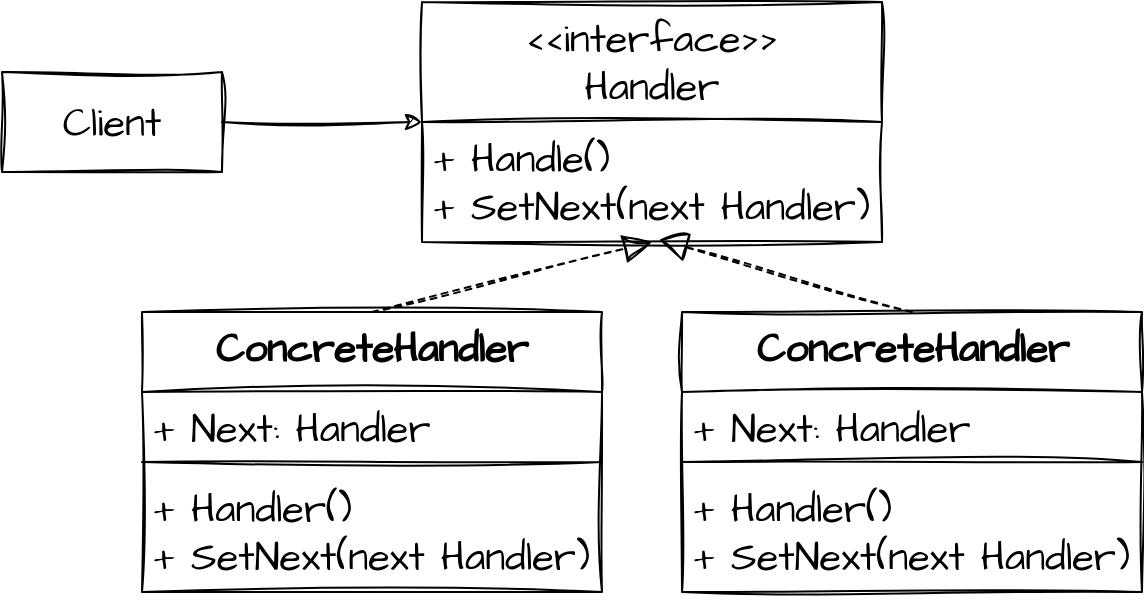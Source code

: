 <mxfile version="21.6.1" type="device">
  <diagram id="C5RBs43oDa-KdzZeNtuy" name="Page-1">
    <mxGraphModel dx="1358" dy="963" grid="1" gridSize="10" guides="1" tooltips="1" connect="1" arrows="1" fold="1" page="1" pageScale="1" pageWidth="827" pageHeight="1169" math="0" shadow="0">
      <root>
        <mxCell id="WIyWlLk6GJQsqaUBKTNV-0" />
        <mxCell id="WIyWlLk6GJQsqaUBKTNV-1" parent="WIyWlLk6GJQsqaUBKTNV-0" />
        <mxCell id="NdyTXpOgFRjTlOHFECdC-1" value="&amp;lt;&amp;lt;interface&amp;gt;&amp;gt;&lt;br&gt;Handler" style="swimlane;fontStyle=0;childLayout=stackLayout;horizontal=1;startSize=60;fillColor=none;horizontalStack=0;resizeParent=1;resizeParentMax=0;resizeLast=0;collapsible=1;marginBottom=0;whiteSpace=wrap;html=1;sketch=1;hachureGap=4;jiggle=2;curveFitting=1;fontFamily=Architects Daughter;fontSource=https%3A%2F%2Ffonts.googleapis.com%2Fcss%3Ffamily%3DArchitects%2BDaughter;fontSize=20;rounded=0;swimlaneLine=1;glass=0;shadow=0;" vertex="1" parent="WIyWlLk6GJQsqaUBKTNV-1">
          <mxGeometry x="350" y="215" width="230" height="120" as="geometry" />
        </mxCell>
        <mxCell id="NdyTXpOgFRjTlOHFECdC-2" value="+ Handle()&lt;br&gt;+ SetNext(next Handler)" style="text;strokeColor=none;fillColor=none;align=left;verticalAlign=top;spacingLeft=4;spacingRight=4;overflow=hidden;rotatable=0;points=[[0,0.5],[1,0.5]];portConstraint=eastwest;whiteSpace=wrap;html=1;fontSize=20;fontFamily=Architects Daughter;rounded=1;sketch=1;curveFitting=1;jiggle=2;glass=0;" vertex="1" parent="NdyTXpOgFRjTlOHFECdC-1">
          <mxGeometry y="60" width="230" height="60" as="geometry" />
        </mxCell>
        <mxCell id="NdyTXpOgFRjTlOHFECdC-22" value="ConcreteHandler" style="swimlane;fontStyle=1;align=center;verticalAlign=top;childLayout=stackLayout;horizontal=1;startSize=40;horizontalStack=0;resizeParent=1;resizeParentMax=0;resizeLast=0;collapsible=1;marginBottom=0;html=1;sketch=1;hachureGap=4;jiggle=2;curveFitting=1;fontFamily=Architects Daughter;fontSource=https%3A%2F%2Ffonts.googleapis.com%2Fcss%3Ffamily%3DArchitects%2BDaughter;fontSize=20;" vertex="1" parent="WIyWlLk6GJQsqaUBKTNV-1">
          <mxGeometry x="480" y="370" width="230" height="140" as="geometry" />
        </mxCell>
        <mxCell id="NdyTXpOgFRjTlOHFECdC-23" value="+ Next: Handler" style="text;strokeColor=none;fillColor=none;align=left;verticalAlign=top;spacingLeft=4;spacingRight=4;overflow=hidden;rotatable=0;points=[[0,0.5],[1,0.5]];portConstraint=eastwest;whiteSpace=wrap;html=1;fontSize=20;fontFamily=Architects Daughter;" vertex="1" parent="NdyTXpOgFRjTlOHFECdC-22">
          <mxGeometry y="40" width="230" height="30" as="geometry" />
        </mxCell>
        <mxCell id="NdyTXpOgFRjTlOHFECdC-24" value="" style="line;strokeWidth=1;fillColor=none;align=left;verticalAlign=middle;spacingTop=-1;spacingLeft=3;spacingRight=3;rotatable=0;labelPosition=right;points=[];portConstraint=eastwest;strokeColor=inherit;sketch=1;hachureGap=4;jiggle=2;curveFitting=1;fontFamily=Architects Daughter;fontSource=https%3A%2F%2Ffonts.googleapis.com%2Fcss%3Ffamily%3DArchitects%2BDaughter;fontSize=20;" vertex="1" parent="NdyTXpOgFRjTlOHFECdC-22">
          <mxGeometry y="70" width="230" height="10" as="geometry" />
        </mxCell>
        <mxCell id="NdyTXpOgFRjTlOHFECdC-25" value="+ Handler()&lt;br&gt;+ SetNext(next Handler)" style="text;strokeColor=none;fillColor=none;align=left;verticalAlign=top;spacingLeft=4;spacingRight=4;overflow=hidden;rotatable=0;points=[[0,0.5],[1,0.5]];portConstraint=eastwest;whiteSpace=wrap;html=1;fontSize=20;fontFamily=Architects Daughter;" vertex="1" parent="NdyTXpOgFRjTlOHFECdC-22">
          <mxGeometry y="80" width="230" height="60" as="geometry" />
        </mxCell>
        <mxCell id="NdyTXpOgFRjTlOHFECdC-30" style="edgeStyle=orthogonalEdgeStyle;rounded=0;sketch=1;hachureGap=4;jiggle=2;curveFitting=1;orthogonalLoop=1;jettySize=auto;html=1;entryX=0;entryY=0.5;entryDx=0;entryDy=0;fontFamily=Architects Daughter;fontSource=https%3A%2F%2Ffonts.googleapis.com%2Fcss%3Ffamily%3DArchitects%2BDaughter;fontSize=16;" edge="1" parent="WIyWlLk6GJQsqaUBKTNV-1" source="NdyTXpOgFRjTlOHFECdC-26" target="NdyTXpOgFRjTlOHFECdC-1">
          <mxGeometry relative="1" as="geometry" />
        </mxCell>
        <mxCell id="NdyTXpOgFRjTlOHFECdC-26" value="Client" style="html=1;whiteSpace=wrap;sketch=1;hachureGap=4;jiggle=2;curveFitting=1;fontFamily=Architects Daughter;fontSource=https%3A%2F%2Ffonts.googleapis.com%2Fcss%3Ffamily%3DArchitects%2BDaughter;fontSize=20;" vertex="1" parent="WIyWlLk6GJQsqaUBKTNV-1">
          <mxGeometry x="140" y="250" width="110" height="50" as="geometry" />
        </mxCell>
        <mxCell id="NdyTXpOgFRjTlOHFECdC-17" value="ConcreteHandler" style="swimlane;fontStyle=1;align=center;verticalAlign=top;childLayout=stackLayout;horizontal=1;startSize=40;horizontalStack=0;resizeParent=1;resizeParentMax=0;resizeLast=0;collapsible=1;marginBottom=0;whiteSpace=wrap;html=1;sketch=1;hachureGap=4;jiggle=2;curveFitting=1;fontFamily=Architects Daughter;fontSource=https%3A%2F%2Ffonts.googleapis.com%2Fcss%3Ffamily%3DArchitects%2BDaughter;fontSize=20;labelBackgroundColor=none;" vertex="1" parent="WIyWlLk6GJQsqaUBKTNV-1">
          <mxGeometry x="210" y="370" width="230" height="140" as="geometry" />
        </mxCell>
        <mxCell id="NdyTXpOgFRjTlOHFECdC-18" value="+ Next: Handler" style="text;strokeColor=none;fillColor=none;align=left;verticalAlign=top;spacingLeft=4;spacingRight=4;overflow=hidden;rotatable=0;points=[[0,0.5],[1,0.5]];portConstraint=eastwest;whiteSpace=wrap;html=1;fontSize=20;fontFamily=Architects Daughter;labelBackgroundColor=none;" vertex="1" parent="NdyTXpOgFRjTlOHFECdC-17">
          <mxGeometry y="40" width="230" height="30" as="geometry" />
        </mxCell>
        <mxCell id="NdyTXpOgFRjTlOHFECdC-19" value="" style="line;strokeWidth=1;fillColor=none;align=left;verticalAlign=middle;spacingTop=-1;spacingLeft=3;spacingRight=3;rotatable=0;labelPosition=right;points=[];portConstraint=eastwest;strokeColor=inherit;sketch=1;hachureGap=4;jiggle=2;curveFitting=1;fontFamily=Architects Daughter;fontSource=https%3A%2F%2Ffonts.googleapis.com%2Fcss%3Ffamily%3DArchitects%2BDaughter;fontSize=20;" vertex="1" parent="NdyTXpOgFRjTlOHFECdC-17">
          <mxGeometry y="70" width="230" height="10" as="geometry" />
        </mxCell>
        <mxCell id="NdyTXpOgFRjTlOHFECdC-20" value="+ Handler()&lt;br&gt;+ SetNext(next Handler)" style="text;strokeColor=none;fillColor=none;align=left;verticalAlign=top;spacingLeft=4;spacingRight=4;overflow=hidden;rotatable=0;points=[[0,0.5],[1,0.5]];portConstraint=eastwest;whiteSpace=wrap;html=1;fontSize=20;fontFamily=Architects Daughter;labelBackgroundColor=none;" vertex="1" parent="NdyTXpOgFRjTlOHFECdC-17">
          <mxGeometry y="80" width="230" height="60" as="geometry" />
        </mxCell>
        <mxCell id="NdyTXpOgFRjTlOHFECdC-28" value="" style="endArrow=block;dashed=1;endFill=0;endSize=12;html=1;rounded=0;sketch=1;hachureGap=4;jiggle=2;curveFitting=1;fontFamily=Architects Daughter;fontSource=https%3A%2F%2Ffonts.googleapis.com%2Fcss%3Ffamily%3DArchitects%2BDaughter;fontSize=16;exitX=0.5;exitY=0;exitDx=0;exitDy=0;entryX=0.5;entryY=1;entryDx=0;entryDy=0;" edge="1" parent="WIyWlLk6GJQsqaUBKTNV-1" source="NdyTXpOgFRjTlOHFECdC-17" target="NdyTXpOgFRjTlOHFECdC-1">
          <mxGeometry width="160" relative="1" as="geometry">
            <mxPoint x="350" y="560" as="sourcePoint" />
            <mxPoint x="510" y="560" as="targetPoint" />
          </mxGeometry>
        </mxCell>
        <mxCell id="NdyTXpOgFRjTlOHFECdC-29" value="" style="endArrow=block;dashed=1;endFill=0;endSize=12;html=1;rounded=0;sketch=1;hachureGap=4;jiggle=2;curveFitting=1;fontFamily=Architects Daughter;fontSource=https%3A%2F%2Ffonts.googleapis.com%2Fcss%3Ffamily%3DArchitects%2BDaughter;fontSize=16;exitX=0.5;exitY=0;exitDx=0;exitDy=0;entryX=0.515;entryY=0.979;entryDx=0;entryDy=0;entryPerimeter=0;" edge="1" parent="WIyWlLk6GJQsqaUBKTNV-1" source="NdyTXpOgFRjTlOHFECdC-22" target="NdyTXpOgFRjTlOHFECdC-2">
          <mxGeometry width="160" relative="1" as="geometry">
            <mxPoint x="335" y="380" as="sourcePoint" />
            <mxPoint x="475" y="350" as="targetPoint" />
          </mxGeometry>
        </mxCell>
      </root>
    </mxGraphModel>
  </diagram>
</mxfile>

